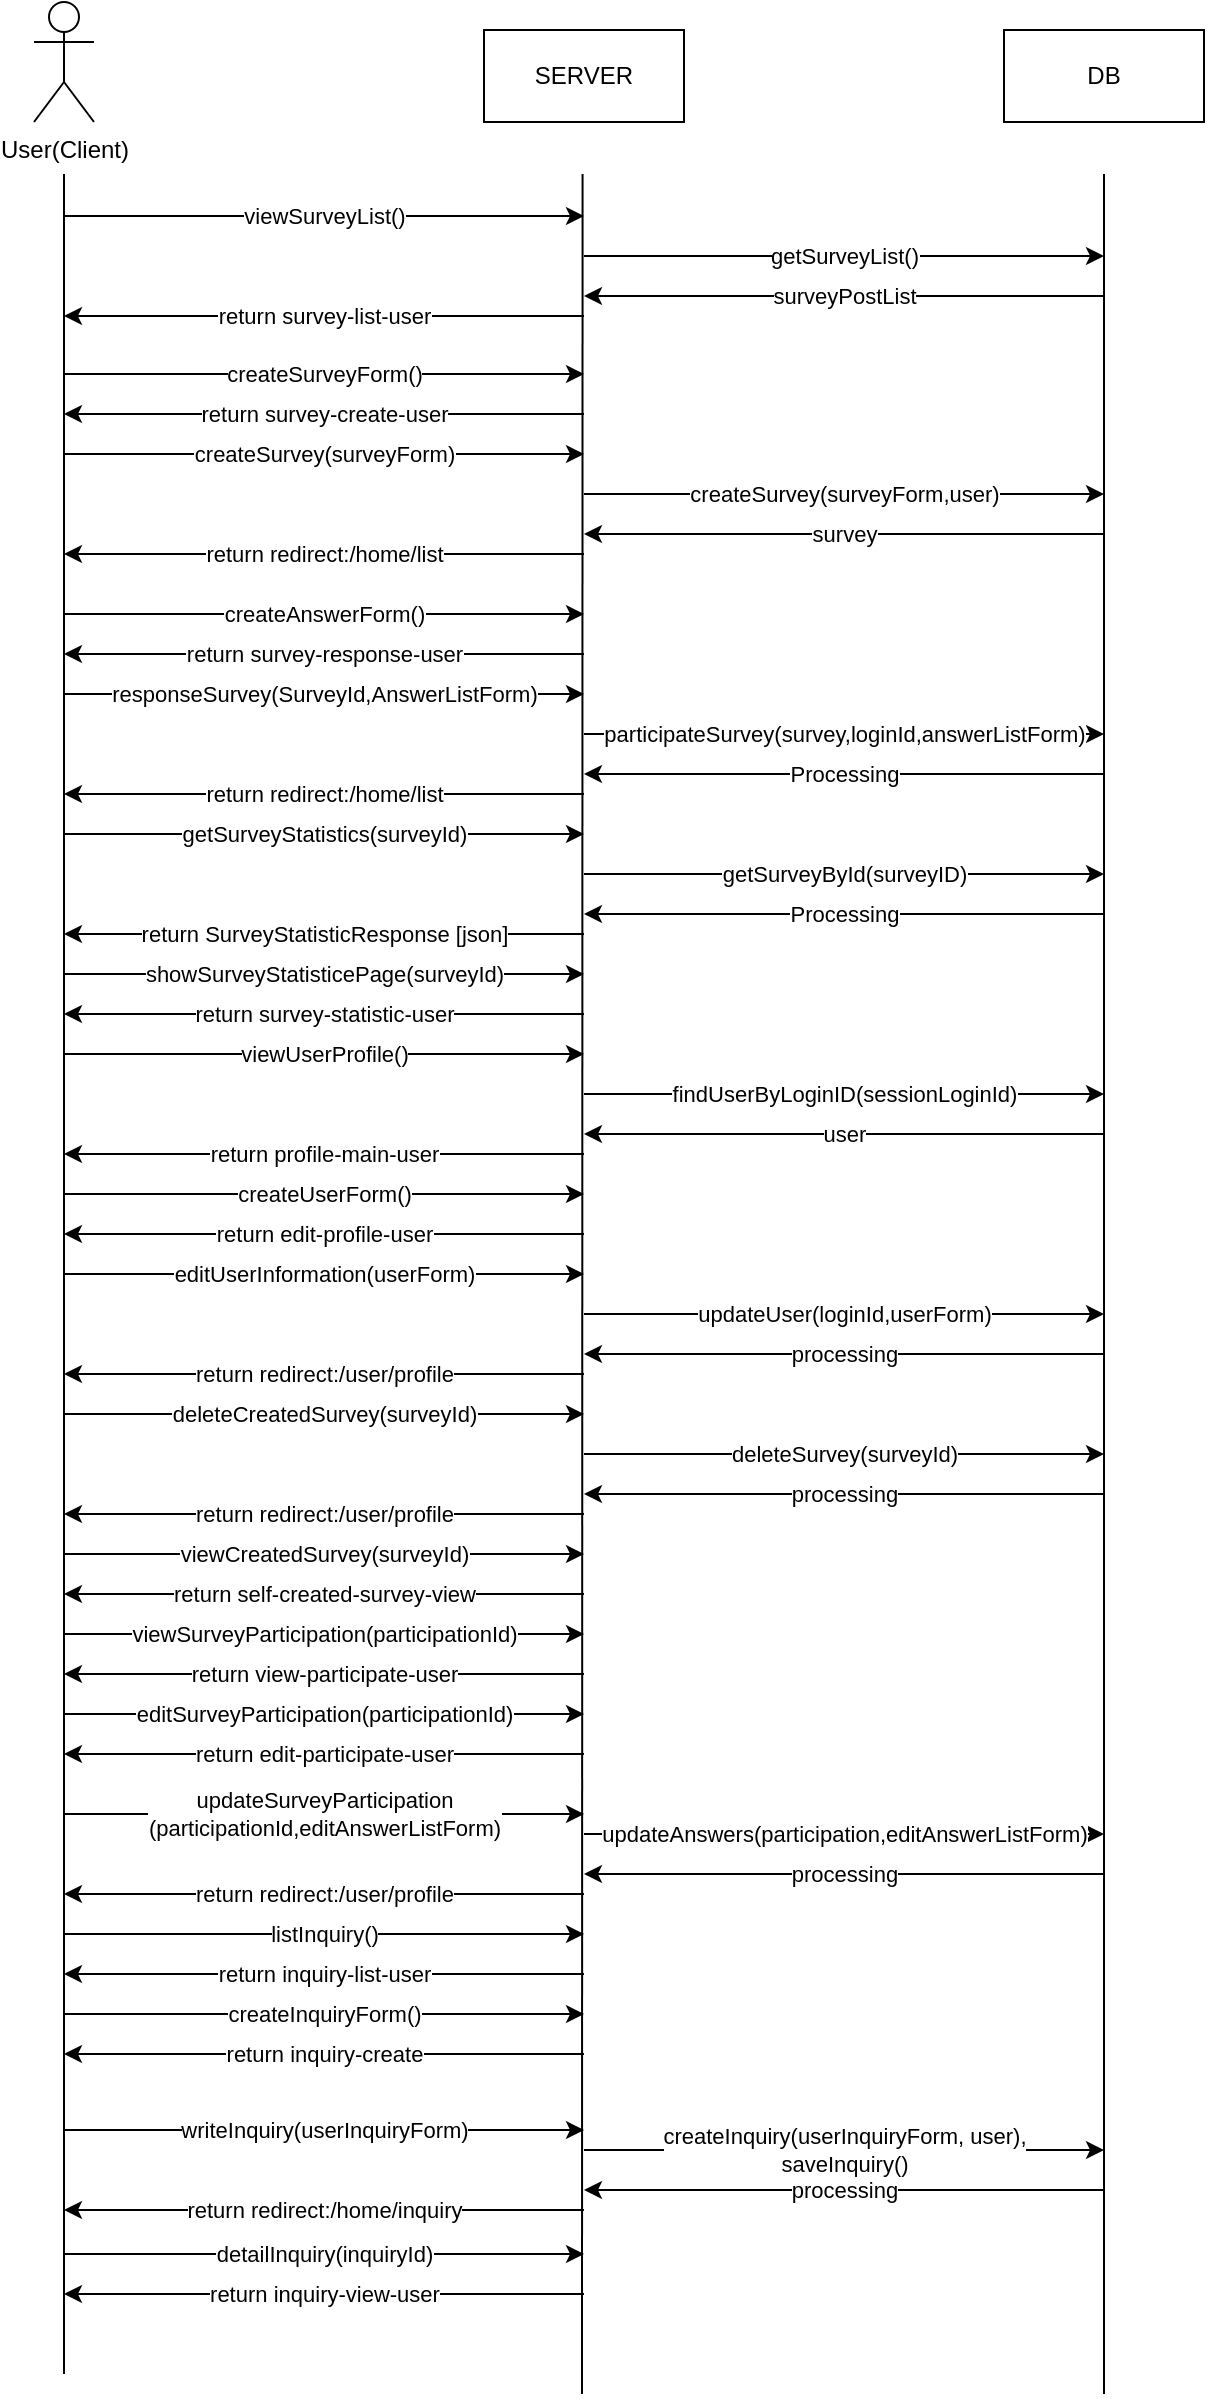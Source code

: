 <mxfile version="24.5.3" type="device">
  <diagram name="페이지-1" id="M4-e2FvrFqh1SJA5EF41">
    <mxGraphModel dx="948" dy="1040" grid="1" gridSize="10" guides="1" tooltips="1" connect="1" arrows="1" fold="1" page="1" pageScale="1" pageWidth="827" pageHeight="1169" math="0" shadow="0">
      <root>
        <mxCell id="0" />
        <mxCell id="1" parent="0" />
        <mxCell id="HQ5jh7fbDC8ZT-q5LC9b-1" value="User(Client)&lt;div&gt;&lt;br&gt;&lt;/div&gt;" style="shape=umlActor;verticalLabelPosition=bottom;verticalAlign=top;html=1;outlineConnect=0;" parent="1" vertex="1">
          <mxGeometry x="105" y="64" width="30" height="60" as="geometry" />
        </mxCell>
        <mxCell id="HQ5jh7fbDC8ZT-q5LC9b-2" value="" style="endArrow=none;html=1;rounded=0;" parent="1" edge="1">
          <mxGeometry width="50" height="50" relative="1" as="geometry">
            <mxPoint x="120" y="1250" as="sourcePoint" />
            <mxPoint x="120" y="150" as="targetPoint" />
          </mxGeometry>
        </mxCell>
        <mxCell id="HQ5jh7fbDC8ZT-q5LC9b-3" value="SERVER" style="rounded=0;whiteSpace=wrap;html=1;" parent="1" vertex="1">
          <mxGeometry x="330" y="78" width="100" height="46" as="geometry" />
        </mxCell>
        <mxCell id="HQ5jh7fbDC8ZT-q5LC9b-4" value="DB" style="rounded=0;whiteSpace=wrap;html=1;" parent="1" vertex="1">
          <mxGeometry x="590" y="78" width="100" height="46" as="geometry" />
        </mxCell>
        <mxCell id="HQ5jh7fbDC8ZT-q5LC9b-5" value="" style="endArrow=none;html=1;rounded=0;" parent="1" edge="1">
          <mxGeometry width="50" height="50" relative="1" as="geometry">
            <mxPoint x="379" y="1260" as="sourcePoint" />
            <mxPoint x="379.29" y="150" as="targetPoint" />
          </mxGeometry>
        </mxCell>
        <mxCell id="HQ5jh7fbDC8ZT-q5LC9b-6" value="" style="endArrow=none;html=1;rounded=0;" parent="1" edge="1">
          <mxGeometry width="50" height="50" relative="1" as="geometry">
            <mxPoint x="640" y="1260" as="sourcePoint" />
            <mxPoint x="640" y="150" as="targetPoint" />
          </mxGeometry>
        </mxCell>
        <mxCell id="HQ5jh7fbDC8ZT-q5LC9b-7" value="viewSurveyList()" style="endArrow=classic;html=1;rounded=0;" parent="1" edge="1">
          <mxGeometry width="50" height="50" relative="1" as="geometry">
            <mxPoint x="120" y="171" as="sourcePoint" />
            <mxPoint x="380" y="171" as="targetPoint" />
          </mxGeometry>
        </mxCell>
        <mxCell id="HQ5jh7fbDC8ZT-q5LC9b-11" value="getSurveyList()" style="endArrow=classic;html=1;rounded=0;" parent="1" edge="1">
          <mxGeometry width="50" height="50" relative="1" as="geometry">
            <mxPoint x="380" y="191" as="sourcePoint" />
            <mxPoint x="640" y="191" as="targetPoint" />
          </mxGeometry>
        </mxCell>
        <mxCell id="HQ5jh7fbDC8ZT-q5LC9b-12" value="surveyPostList" style="endArrow=classic;html=1;rounded=0;" parent="1" edge="1">
          <mxGeometry width="50" height="50" relative="1" as="geometry">
            <mxPoint x="640" y="211" as="sourcePoint" />
            <mxPoint x="380" y="211" as="targetPoint" />
            <mxPoint as="offset" />
          </mxGeometry>
        </mxCell>
        <mxCell id="HQ5jh7fbDC8ZT-q5LC9b-14" value="return survey-list-user" style="endArrow=classic;html=1;rounded=0;" parent="1" edge="1">
          <mxGeometry width="50" height="50" relative="1" as="geometry">
            <mxPoint x="380" y="221" as="sourcePoint" />
            <mxPoint x="120" y="221" as="targetPoint" />
            <mxPoint as="offset" />
          </mxGeometry>
        </mxCell>
        <mxCell id="HQ5jh7fbDC8ZT-q5LC9b-15" value="createSurveyForm()" style="endArrow=classic;html=1;rounded=0;" parent="1" edge="1">
          <mxGeometry width="50" height="50" relative="1" as="geometry">
            <mxPoint x="120" y="250" as="sourcePoint" />
            <mxPoint x="380" y="250" as="targetPoint" />
            <mxPoint as="offset" />
          </mxGeometry>
        </mxCell>
        <mxCell id="HQ5jh7fbDC8ZT-q5LC9b-18" value="return survey-create-user" style="endArrow=classic;html=1;rounded=0;" parent="1" edge="1">
          <mxGeometry width="50" height="50" relative="1" as="geometry">
            <mxPoint x="380" y="270" as="sourcePoint" />
            <mxPoint x="120" y="270" as="targetPoint" />
            <mxPoint as="offset" />
          </mxGeometry>
        </mxCell>
        <mxCell id="8byb1bUdrhCpPPtvQklQ-1" value="createSurvey(surveyForm)" style="endArrow=classic;html=1;rounded=0;" parent="1" edge="1">
          <mxGeometry width="50" height="50" relative="1" as="geometry">
            <mxPoint x="120" y="290" as="sourcePoint" />
            <mxPoint x="380" y="290" as="targetPoint" />
          </mxGeometry>
        </mxCell>
        <mxCell id="8byb1bUdrhCpPPtvQklQ-2" value="createSurvey(surveyForm,user)" style="endArrow=classic;html=1;rounded=0;" parent="1" edge="1">
          <mxGeometry width="50" height="50" relative="1" as="geometry">
            <mxPoint x="380" y="310" as="sourcePoint" />
            <mxPoint x="640" y="310" as="targetPoint" />
          </mxGeometry>
        </mxCell>
        <mxCell id="8byb1bUdrhCpPPtvQklQ-3" value="survey" style="endArrow=classic;html=1;rounded=0;" parent="1" edge="1">
          <mxGeometry width="50" height="50" relative="1" as="geometry">
            <mxPoint x="640" y="330" as="sourcePoint" />
            <mxPoint x="380" y="330" as="targetPoint" />
            <mxPoint as="offset" />
          </mxGeometry>
        </mxCell>
        <mxCell id="8byb1bUdrhCpPPtvQklQ-4" value="return redirect:/home/list" style="endArrow=classic;html=1;rounded=0;" parent="1" edge="1">
          <mxGeometry width="50" height="50" relative="1" as="geometry">
            <mxPoint x="380" y="340" as="sourcePoint" />
            <mxPoint x="120" y="340" as="targetPoint" />
            <mxPoint as="offset" />
          </mxGeometry>
        </mxCell>
        <mxCell id="8byb1bUdrhCpPPtvQklQ-5" value="createAnswerForm()" style="endArrow=classic;html=1;rounded=0;" parent="1" edge="1">
          <mxGeometry width="50" height="50" relative="1" as="geometry">
            <mxPoint x="120" y="370" as="sourcePoint" />
            <mxPoint x="380" y="370" as="targetPoint" />
            <mxPoint as="offset" />
          </mxGeometry>
        </mxCell>
        <mxCell id="8byb1bUdrhCpPPtvQklQ-6" value="return survey-response-user" style="endArrow=classic;html=1;rounded=0;" parent="1" edge="1">
          <mxGeometry width="50" height="50" relative="1" as="geometry">
            <mxPoint x="380" y="390" as="sourcePoint" />
            <mxPoint x="120" y="390" as="targetPoint" />
            <mxPoint as="offset" />
          </mxGeometry>
        </mxCell>
        <mxCell id="8byb1bUdrhCpPPtvQklQ-7" value="responseSurvey(SurveyId,AnswerListForm)" style="endArrow=classic;html=1;rounded=0;" parent="1" edge="1">
          <mxGeometry width="50" height="50" relative="1" as="geometry">
            <mxPoint x="120" y="410" as="sourcePoint" />
            <mxPoint x="380" y="410" as="targetPoint" />
          </mxGeometry>
        </mxCell>
        <mxCell id="8byb1bUdrhCpPPtvQklQ-8" value="participateSurvey(survey,loginId,answerListForm)" style="endArrow=classic;html=1;rounded=0;" parent="1" edge="1">
          <mxGeometry width="50" height="50" relative="1" as="geometry">
            <mxPoint x="380" y="430" as="sourcePoint" />
            <mxPoint x="640" y="430" as="targetPoint" />
          </mxGeometry>
        </mxCell>
        <mxCell id="8byb1bUdrhCpPPtvQklQ-9" value="Processing" style="endArrow=classic;html=1;rounded=0;" parent="1" edge="1">
          <mxGeometry width="50" height="50" relative="1" as="geometry">
            <mxPoint x="640" y="450" as="sourcePoint" />
            <mxPoint x="380" y="450" as="targetPoint" />
            <mxPoint as="offset" />
          </mxGeometry>
        </mxCell>
        <mxCell id="8byb1bUdrhCpPPtvQklQ-10" value="return redirect:/home/list" style="endArrow=classic;html=1;rounded=0;" parent="1" edge="1">
          <mxGeometry width="50" height="50" relative="1" as="geometry">
            <mxPoint x="380" y="460" as="sourcePoint" />
            <mxPoint x="120" y="460" as="targetPoint" />
            <mxPoint as="offset" />
          </mxGeometry>
        </mxCell>
        <mxCell id="8byb1bUdrhCpPPtvQklQ-11" value="getSurveyStatistics(surveyId)" style="endArrow=classic;html=1;rounded=0;" parent="1" edge="1">
          <mxGeometry width="50" height="50" relative="1" as="geometry">
            <mxPoint x="120" y="480" as="sourcePoint" />
            <mxPoint x="380" y="480" as="targetPoint" />
          </mxGeometry>
        </mxCell>
        <mxCell id="8byb1bUdrhCpPPtvQklQ-12" value="getSurveyById(surveyID)" style="endArrow=classic;html=1;rounded=0;" parent="1" edge="1">
          <mxGeometry width="50" height="50" relative="1" as="geometry">
            <mxPoint x="380" y="500" as="sourcePoint" />
            <mxPoint x="640" y="500" as="targetPoint" />
          </mxGeometry>
        </mxCell>
        <mxCell id="8byb1bUdrhCpPPtvQklQ-13" value="Processing" style="endArrow=classic;html=1;rounded=0;" parent="1" edge="1">
          <mxGeometry width="50" height="50" relative="1" as="geometry">
            <mxPoint x="640" y="520" as="sourcePoint" />
            <mxPoint x="380" y="520" as="targetPoint" />
            <mxPoint as="offset" />
          </mxGeometry>
        </mxCell>
        <mxCell id="8byb1bUdrhCpPPtvQklQ-14" value="return SurveyStatisticResponse [json]" style="endArrow=classic;html=1;rounded=0;" parent="1" edge="1">
          <mxGeometry width="50" height="50" relative="1" as="geometry">
            <mxPoint x="380" y="530" as="sourcePoint" />
            <mxPoint x="120" y="530" as="targetPoint" />
            <mxPoint as="offset" />
          </mxGeometry>
        </mxCell>
        <mxCell id="8byb1bUdrhCpPPtvQklQ-15" value="showSurveyStatisticePage(surveyId)" style="endArrow=classic;html=1;rounded=0;" parent="1" edge="1">
          <mxGeometry width="50" height="50" relative="1" as="geometry">
            <mxPoint x="120" y="550" as="sourcePoint" />
            <mxPoint x="380" y="550" as="targetPoint" />
          </mxGeometry>
        </mxCell>
        <mxCell id="8byb1bUdrhCpPPtvQklQ-18" value="return survey-statistic-user" style="endArrow=classic;html=1;rounded=0;" parent="1" edge="1">
          <mxGeometry width="50" height="50" relative="1" as="geometry">
            <mxPoint x="380" y="570" as="sourcePoint" />
            <mxPoint x="120" y="570" as="targetPoint" />
            <mxPoint as="offset" />
          </mxGeometry>
        </mxCell>
        <mxCell id="8byb1bUdrhCpPPtvQklQ-19" value="viewUserProfile()" style="endArrow=classic;html=1;rounded=0;" parent="1" edge="1">
          <mxGeometry width="50" height="50" relative="1" as="geometry">
            <mxPoint x="120" y="590" as="sourcePoint" />
            <mxPoint x="380" y="590" as="targetPoint" />
          </mxGeometry>
        </mxCell>
        <mxCell id="8byb1bUdrhCpPPtvQklQ-20" value="findUserByLoginID(sessionLoginId)" style="endArrow=classic;html=1;rounded=0;" parent="1" edge="1">
          <mxGeometry width="50" height="50" relative="1" as="geometry">
            <mxPoint x="380" y="610" as="sourcePoint" />
            <mxPoint x="640" y="610" as="targetPoint" />
          </mxGeometry>
        </mxCell>
        <mxCell id="8byb1bUdrhCpPPtvQklQ-21" value="user" style="endArrow=classic;html=1;rounded=0;" parent="1" edge="1">
          <mxGeometry width="50" height="50" relative="1" as="geometry">
            <mxPoint x="640" y="630" as="sourcePoint" />
            <mxPoint x="380" y="630" as="targetPoint" />
            <mxPoint as="offset" />
          </mxGeometry>
        </mxCell>
        <mxCell id="8byb1bUdrhCpPPtvQklQ-22" value="return profile-main-user" style="endArrow=classic;html=1;rounded=0;" parent="1" edge="1">
          <mxGeometry width="50" height="50" relative="1" as="geometry">
            <mxPoint x="380" y="640" as="sourcePoint" />
            <mxPoint x="120" y="640" as="targetPoint" />
            <mxPoint as="offset" />
          </mxGeometry>
        </mxCell>
        <mxCell id="8byb1bUdrhCpPPtvQklQ-23" value="createUserForm()" style="endArrow=classic;html=1;rounded=0;" parent="1" edge="1">
          <mxGeometry width="50" height="50" relative="1" as="geometry">
            <mxPoint x="120" y="660" as="sourcePoint" />
            <mxPoint x="380" y="660" as="targetPoint" />
          </mxGeometry>
        </mxCell>
        <mxCell id="8byb1bUdrhCpPPtvQklQ-26" value="return edit-profile-user" style="endArrow=classic;html=1;rounded=0;" parent="1" edge="1">
          <mxGeometry width="50" height="50" relative="1" as="geometry">
            <mxPoint x="380" y="680" as="sourcePoint" />
            <mxPoint x="120" y="680" as="targetPoint" />
            <mxPoint as="offset" />
          </mxGeometry>
        </mxCell>
        <mxCell id="8byb1bUdrhCpPPtvQklQ-27" value="editUserInformation(userForm)" style="endArrow=classic;html=1;rounded=0;" parent="1" edge="1">
          <mxGeometry width="50" height="50" relative="1" as="geometry">
            <mxPoint x="120" y="700" as="sourcePoint" />
            <mxPoint x="380" y="700" as="targetPoint" />
          </mxGeometry>
        </mxCell>
        <mxCell id="8byb1bUdrhCpPPtvQklQ-28" value="updateUser(loginId,userForm)" style="endArrow=classic;html=1;rounded=0;" parent="1" edge="1">
          <mxGeometry width="50" height="50" relative="1" as="geometry">
            <mxPoint x="380" y="720" as="sourcePoint" />
            <mxPoint x="640" y="720" as="targetPoint" />
          </mxGeometry>
        </mxCell>
        <mxCell id="8byb1bUdrhCpPPtvQklQ-29" value="processing" style="endArrow=classic;html=1;rounded=0;" parent="1" edge="1">
          <mxGeometry width="50" height="50" relative="1" as="geometry">
            <mxPoint x="640" y="740" as="sourcePoint" />
            <mxPoint x="380" y="740" as="targetPoint" />
            <mxPoint as="offset" />
          </mxGeometry>
        </mxCell>
        <mxCell id="8byb1bUdrhCpPPtvQklQ-30" value="&lt;span style=&quot;color: rgb(0, 0, 0); font-family: Helvetica; font-size: 11px; font-style: normal; font-variant-ligatures: normal; font-variant-caps: normal; font-weight: 400; letter-spacing: normal; orphans: 2; text-align: center; text-indent: 0px; text-transform: none; widows: 2; word-spacing: 0px; -webkit-text-stroke-width: 0px; white-space: nowrap; background-color: rgb(255, 255, 255); text-decoration-thickness: initial; text-decoration-style: initial; text-decoration-color: initial; display: inline !important; float: none;&quot;&gt;return redirect:/user/profile&lt;/span&gt;" style="endArrow=classic;html=1;rounded=0;" parent="1" edge="1">
          <mxGeometry width="50" height="50" relative="1" as="geometry">
            <mxPoint x="380" y="750" as="sourcePoint" />
            <mxPoint x="120" y="750" as="targetPoint" />
            <mxPoint as="offset" />
          </mxGeometry>
        </mxCell>
        <mxCell id="8byb1bUdrhCpPPtvQklQ-32" value="deleteCreatedSurvey(surveyId)" style="endArrow=classic;html=1;rounded=0;" parent="1" edge="1">
          <mxGeometry width="50" height="50" relative="1" as="geometry">
            <mxPoint x="120" y="770" as="sourcePoint" />
            <mxPoint x="380" y="770" as="targetPoint" />
          </mxGeometry>
        </mxCell>
        <mxCell id="8byb1bUdrhCpPPtvQklQ-33" value="deleteSurvey(surveyId)" style="endArrow=classic;html=1;rounded=0;" parent="1" edge="1">
          <mxGeometry width="50" height="50" relative="1" as="geometry">
            <mxPoint x="380" y="790" as="sourcePoint" />
            <mxPoint x="640" y="790" as="targetPoint" />
          </mxGeometry>
        </mxCell>
        <mxCell id="8byb1bUdrhCpPPtvQklQ-34" value="processing" style="endArrow=classic;html=1;rounded=0;" parent="1" edge="1">
          <mxGeometry width="50" height="50" relative="1" as="geometry">
            <mxPoint x="640" y="810" as="sourcePoint" />
            <mxPoint x="380" y="810" as="targetPoint" />
            <mxPoint as="offset" />
          </mxGeometry>
        </mxCell>
        <mxCell id="8byb1bUdrhCpPPtvQklQ-35" value="&lt;span style=&quot;color: rgb(0, 0, 0); font-family: Helvetica; font-size: 11px; font-style: normal; font-variant-ligatures: normal; font-variant-caps: normal; font-weight: 400; letter-spacing: normal; orphans: 2; text-align: center; text-indent: 0px; text-transform: none; widows: 2; word-spacing: 0px; -webkit-text-stroke-width: 0px; white-space: nowrap; background-color: rgb(255, 255, 255); text-decoration-thickness: initial; text-decoration-style: initial; text-decoration-color: initial; display: inline !important; float: none;&quot;&gt;return redirect:/user/profile&lt;/span&gt;" style="endArrow=classic;html=1;rounded=0;" parent="1" edge="1">
          <mxGeometry width="50" height="50" relative="1" as="geometry">
            <mxPoint x="380" y="820" as="sourcePoint" />
            <mxPoint x="120" y="820" as="targetPoint" />
            <mxPoint as="offset" />
          </mxGeometry>
        </mxCell>
        <mxCell id="8byb1bUdrhCpPPtvQklQ-36" value="viewCreatedSurvey(surveyId)" style="endArrow=classic;html=1;rounded=0;" parent="1" edge="1">
          <mxGeometry width="50" height="50" relative="1" as="geometry">
            <mxPoint x="120" y="840" as="sourcePoint" />
            <mxPoint x="380" y="840" as="targetPoint" />
          </mxGeometry>
        </mxCell>
        <mxCell id="8byb1bUdrhCpPPtvQklQ-37" value="return self-created-survey-view" style="endArrow=classic;html=1;rounded=0;" parent="1" edge="1">
          <mxGeometry width="50" height="50" relative="1" as="geometry">
            <mxPoint x="380" y="860" as="sourcePoint" />
            <mxPoint x="120" y="860" as="targetPoint" />
            <mxPoint as="offset" />
          </mxGeometry>
        </mxCell>
        <mxCell id="8byb1bUdrhCpPPtvQklQ-38" value="viewSurveyParticipation(participationId)" style="endArrow=classic;html=1;rounded=0;" parent="1" edge="1">
          <mxGeometry width="50" height="50" relative="1" as="geometry">
            <mxPoint x="120" y="880" as="sourcePoint" />
            <mxPoint x="380" y="880" as="targetPoint" />
          </mxGeometry>
        </mxCell>
        <mxCell id="8byb1bUdrhCpPPtvQklQ-39" value="return view-participate-user" style="endArrow=classic;html=1;rounded=0;" parent="1" edge="1">
          <mxGeometry width="50" height="50" relative="1" as="geometry">
            <mxPoint x="380" y="900" as="sourcePoint" />
            <mxPoint x="120" y="900" as="targetPoint" />
            <mxPoint as="offset" />
          </mxGeometry>
        </mxCell>
        <mxCell id="8byb1bUdrhCpPPtvQklQ-40" value="editSurveyParticipation(participationId)" style="endArrow=classic;html=1;rounded=0;" parent="1" edge="1">
          <mxGeometry width="50" height="50" relative="1" as="geometry">
            <mxPoint x="120" y="920" as="sourcePoint" />
            <mxPoint x="380" y="920" as="targetPoint" />
          </mxGeometry>
        </mxCell>
        <mxCell id="8byb1bUdrhCpPPtvQklQ-41" value="return edit-participate-user" style="endArrow=classic;html=1;rounded=0;" parent="1" edge="1">
          <mxGeometry x="0.005" width="50" height="50" relative="1" as="geometry">
            <mxPoint x="380" y="940" as="sourcePoint" />
            <mxPoint x="120" y="940" as="targetPoint" />
            <mxPoint as="offset" />
          </mxGeometry>
        </mxCell>
        <mxCell id="8byb1bUdrhCpPPtvQklQ-42" value="updateSurveyParticipation&lt;div&gt;(participationId,editAnswerListForm)&lt;/div&gt;" style="endArrow=classic;html=1;rounded=0;" parent="1" edge="1">
          <mxGeometry width="50" height="50" relative="1" as="geometry">
            <mxPoint x="120" y="970" as="sourcePoint" />
            <mxPoint x="380" y="970" as="targetPoint" />
          </mxGeometry>
        </mxCell>
        <mxCell id="8byb1bUdrhCpPPtvQklQ-43" value="updateAnswers(participation,editAnswerListForm)" style="endArrow=classic;html=1;rounded=0;" parent="1" edge="1">
          <mxGeometry width="50" height="50" relative="1" as="geometry">
            <mxPoint x="380" y="980" as="sourcePoint" />
            <mxPoint x="640" y="980" as="targetPoint" />
          </mxGeometry>
        </mxCell>
        <mxCell id="8byb1bUdrhCpPPtvQklQ-44" value="processing" style="endArrow=classic;html=1;rounded=0;" parent="1" edge="1">
          <mxGeometry width="50" height="50" relative="1" as="geometry">
            <mxPoint x="640" y="1000" as="sourcePoint" />
            <mxPoint x="380" y="1000" as="targetPoint" />
            <mxPoint as="offset" />
          </mxGeometry>
        </mxCell>
        <mxCell id="8byb1bUdrhCpPPtvQklQ-45" value="&lt;span style=&quot;color: rgb(0, 0, 0); font-family: Helvetica; font-size: 11px; font-style: normal; font-variant-ligatures: normal; font-variant-caps: normal; font-weight: 400; letter-spacing: normal; orphans: 2; text-align: center; text-indent: 0px; text-transform: none; widows: 2; word-spacing: 0px; -webkit-text-stroke-width: 0px; white-space: nowrap; background-color: rgb(255, 255, 255); text-decoration-thickness: initial; text-decoration-style: initial; text-decoration-color: initial; display: inline !important; float: none;&quot;&gt;return redirect:/user/profile&lt;/span&gt;" style="endArrow=classic;html=1;rounded=0;" parent="1" edge="1">
          <mxGeometry width="50" height="50" relative="1" as="geometry">
            <mxPoint x="380" y="1010" as="sourcePoint" />
            <mxPoint x="120" y="1010" as="targetPoint" />
            <mxPoint as="offset" />
          </mxGeometry>
        </mxCell>
        <mxCell id="8byb1bUdrhCpPPtvQklQ-48" value="listInquiry()" style="endArrow=classic;html=1;rounded=0;" parent="1" edge="1">
          <mxGeometry width="50" height="50" relative="1" as="geometry">
            <mxPoint x="120" y="1030" as="sourcePoint" />
            <mxPoint x="380" y="1030" as="targetPoint" />
          </mxGeometry>
        </mxCell>
        <mxCell id="8byb1bUdrhCpPPtvQklQ-49" value="return inquiry-list-user" style="endArrow=classic;html=1;rounded=0;" parent="1" edge="1">
          <mxGeometry width="50" height="50" relative="1" as="geometry">
            <mxPoint x="380" y="1050" as="sourcePoint" />
            <mxPoint x="120" y="1050" as="targetPoint" />
            <mxPoint as="offset" />
          </mxGeometry>
        </mxCell>
        <mxCell id="8byb1bUdrhCpPPtvQklQ-54" value="createInquiryForm()" style="endArrow=classic;html=1;rounded=0;" parent="1" edge="1">
          <mxGeometry width="50" height="50" relative="1" as="geometry">
            <mxPoint x="120" y="1070" as="sourcePoint" />
            <mxPoint x="380" y="1070" as="targetPoint" />
          </mxGeometry>
        </mxCell>
        <mxCell id="8byb1bUdrhCpPPtvQklQ-55" value="return inquiry-create" style="endArrow=classic;html=1;rounded=0;" parent="1" edge="1">
          <mxGeometry width="50" height="50" relative="1" as="geometry">
            <mxPoint x="380" y="1090" as="sourcePoint" />
            <mxPoint x="120" y="1090" as="targetPoint" />
            <mxPoint as="offset" />
          </mxGeometry>
        </mxCell>
        <mxCell id="8byb1bUdrhCpPPtvQklQ-56" value="writeInquiry(userInquiryForm)" style="endArrow=classic;html=1;rounded=0;" parent="1" edge="1">
          <mxGeometry width="50" height="50" relative="1" as="geometry">
            <mxPoint x="120" y="1128" as="sourcePoint" />
            <mxPoint x="380" y="1128" as="targetPoint" />
          </mxGeometry>
        </mxCell>
        <mxCell id="8byb1bUdrhCpPPtvQklQ-57" value="createInquiry(userInquiryForm, user),&lt;div&gt;saveInquiry()&lt;/div&gt;" style="endArrow=classic;html=1;rounded=0;" parent="1" edge="1">
          <mxGeometry width="50" height="50" relative="1" as="geometry">
            <mxPoint x="380" y="1138" as="sourcePoint" />
            <mxPoint x="640" y="1138" as="targetPoint" />
          </mxGeometry>
        </mxCell>
        <mxCell id="8byb1bUdrhCpPPtvQklQ-58" value="processing" style="endArrow=classic;html=1;rounded=0;" parent="1" edge="1">
          <mxGeometry width="50" height="50" relative="1" as="geometry">
            <mxPoint x="640" y="1158" as="sourcePoint" />
            <mxPoint x="380" y="1158" as="targetPoint" />
            <mxPoint as="offset" />
          </mxGeometry>
        </mxCell>
        <mxCell id="8byb1bUdrhCpPPtvQklQ-59" value="&lt;span style=&quot;color: rgb(0, 0, 0); font-family: Helvetica; font-size: 11px; font-style: normal; font-variant-ligatures: normal; font-variant-caps: normal; font-weight: 400; letter-spacing: normal; orphans: 2; text-align: center; text-indent: 0px; text-transform: none; widows: 2; word-spacing: 0px; -webkit-text-stroke-width: 0px; white-space: nowrap; background-color: rgb(255, 255, 255); text-decoration-thickness: initial; text-decoration-style: initial; text-decoration-color: initial; display: inline !important; float: none;&quot;&gt;return redirect:/home/inquiry&lt;/span&gt;" style="endArrow=classic;html=1;rounded=0;" parent="1" edge="1">
          <mxGeometry width="50" height="50" relative="1" as="geometry">
            <mxPoint x="380" y="1168" as="sourcePoint" />
            <mxPoint x="120" y="1168" as="targetPoint" />
            <mxPoint as="offset" />
          </mxGeometry>
        </mxCell>
        <mxCell id="8byb1bUdrhCpPPtvQklQ-60" value="detailInquiry(inquiryId)" style="endArrow=classic;html=1;rounded=0;" parent="1" edge="1">
          <mxGeometry width="50" height="50" relative="1" as="geometry">
            <mxPoint x="120" y="1190" as="sourcePoint" />
            <mxPoint x="380" y="1190" as="targetPoint" />
          </mxGeometry>
        </mxCell>
        <mxCell id="8byb1bUdrhCpPPtvQklQ-61" value="return inquiry-view-user" style="endArrow=classic;html=1;rounded=0;" parent="1" edge="1">
          <mxGeometry width="50" height="50" relative="1" as="geometry">
            <mxPoint x="380" y="1210" as="sourcePoint" />
            <mxPoint x="120" y="1210" as="targetPoint" />
            <mxPoint as="offset" />
          </mxGeometry>
        </mxCell>
      </root>
    </mxGraphModel>
  </diagram>
</mxfile>
